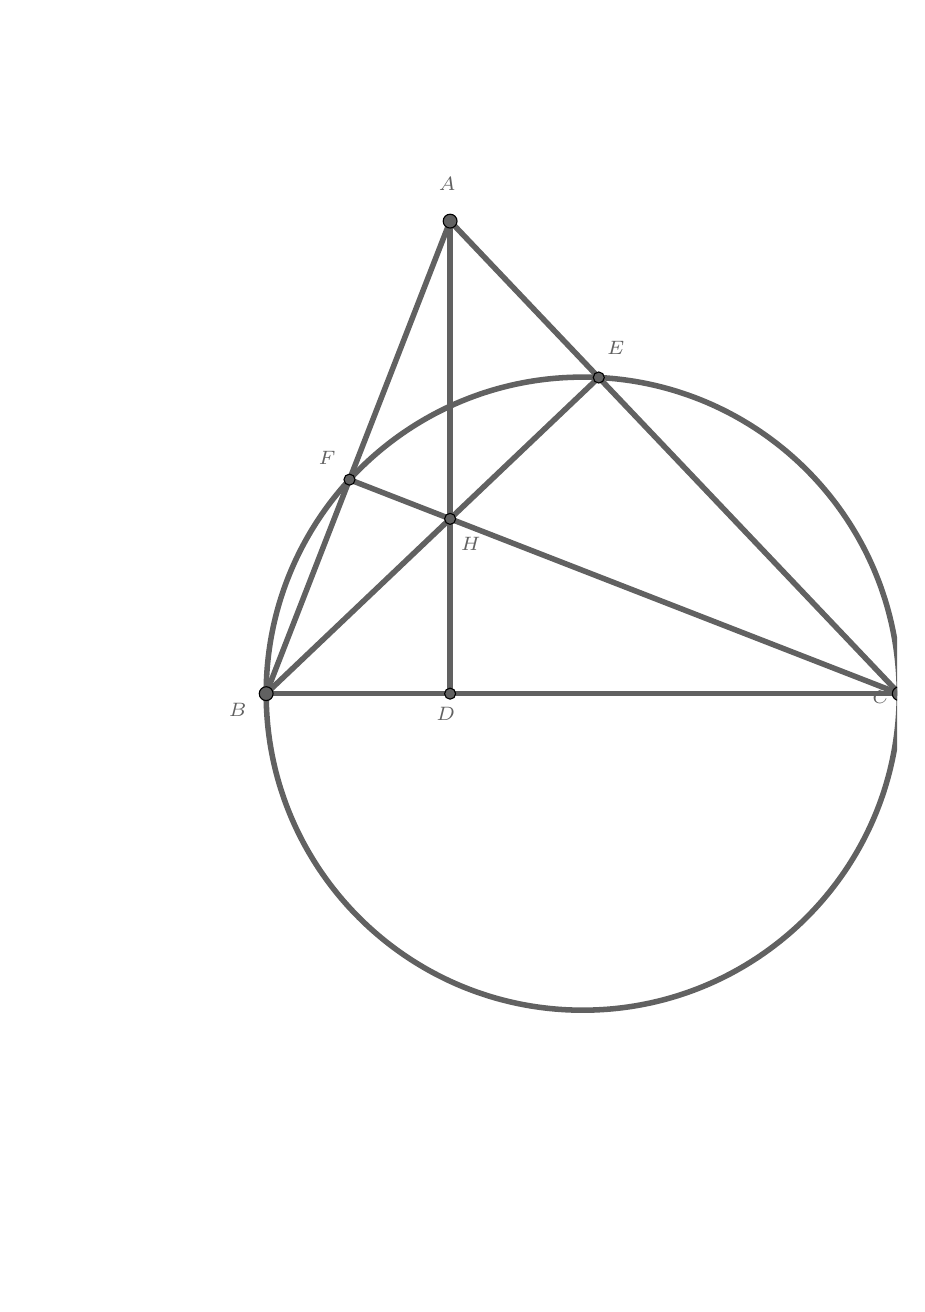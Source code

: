 \definecolor{wrwrwr}{rgb}{0.38,0.38,0.38}
\begin{tikzpicture}[line cap=round,line join=round,>=triangle 45,x=1cm,y=1cm]
\clip(-11.952,-7.49) rectangle (-1.028,8.458);
\draw [line width=2pt,color=wrwrwr] (-6.704,6.001)-- (-9.04,0);
\draw [line width=2pt,color=wrwrwr] (-9.04,0)-- (-1,0);
\draw [line width=2pt,color=wrwrwr] (-1,0)-- (-6.704,6.001);
\draw [line width=2pt,color=wrwrwr] (-6.704,6.001)-- (-6.704,0);
\draw [line width=2pt,color=wrwrwr] (-9.04,0)-- (-4.816,4.015);
\draw [line width=2pt,color=wrwrwr] (-1,0)-- (-7.982,2.718);
\draw [line width=2pt,color=wrwrwr] (-5.02,0) circle (4.02cm);
\begin{scriptsize}
\draw [fill=wrwrwr] (-6.704,6.001) circle (2.5pt);
\draw[color=wrwrwr] (-6.741,6.476) node {$A$};
\draw [fill=wrwrwr] (-9.04,0) circle (2.5pt);
\draw[color=wrwrwr] (-9.402,-0.205) node {$B$};
\draw [fill=wrwrwr] (-1,0) circle (2.5pt);
\draw[color=wrwrwr] (-1.233,-0.037) node {$C$};
\draw [fill=wrwrwr] (-6.704,0) circle (2pt);
\draw[color=wrwrwr] (-6.76,-0.261) node {$D$};
\draw [fill=wrwrwr] (-4.816,4.015) circle (2pt);
\draw[color=wrwrwr] (-4.601,4.392) node {$E$};
\draw [fill=wrwrwr] (-7.982,2.718) circle (2pt);
\draw[color=wrwrwr] (-8.267,2.996) node {$F$};
\draw [fill=wrwrwr] (-6.704,2.22) circle (2pt);
\draw[color=wrwrwr] (-6.443,1.898) node {$H$};
\end{scriptsize}
\end{tikzpicture}
